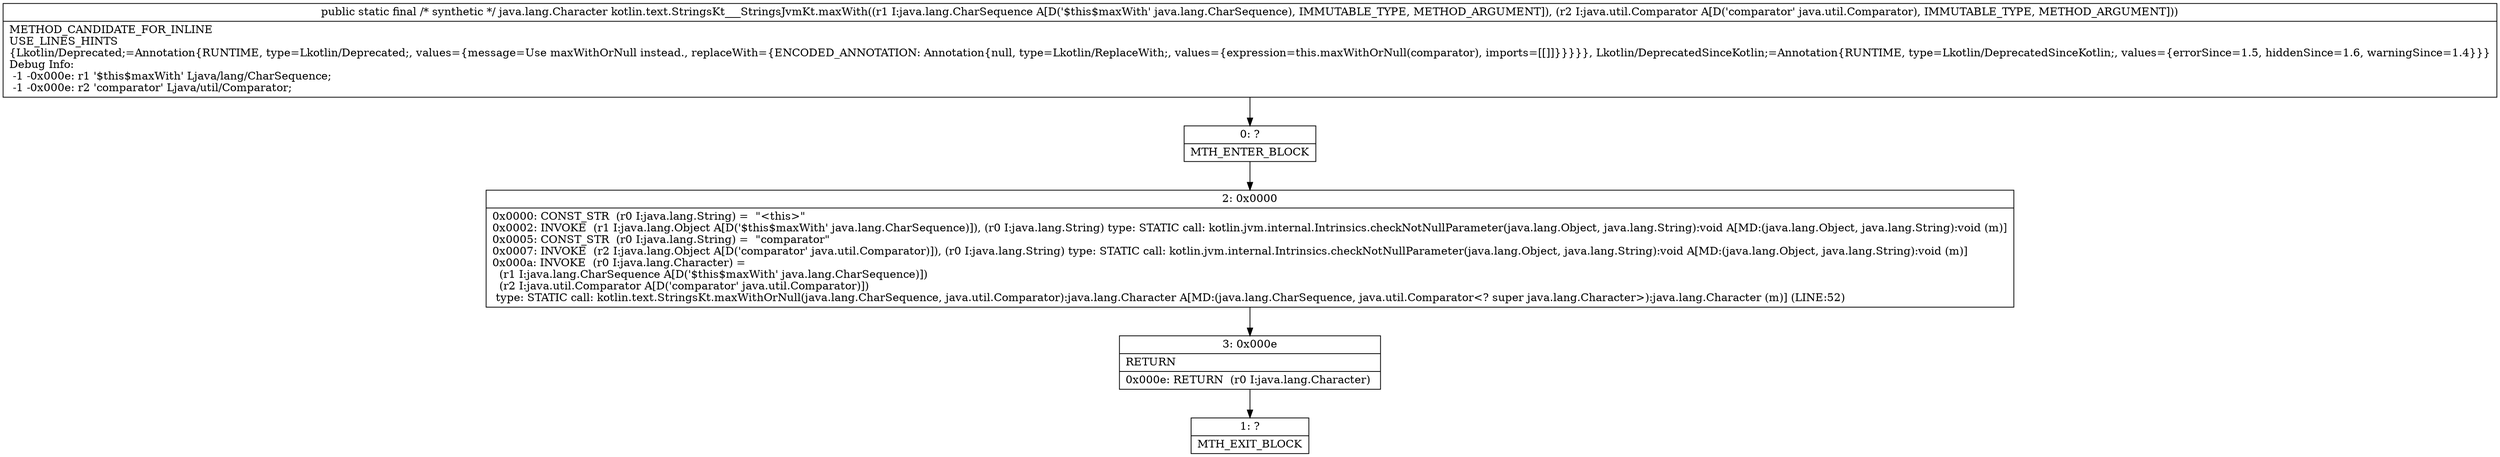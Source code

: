 digraph "CFG forkotlin.text.StringsKt___StringsJvmKt.maxWith(Ljava\/lang\/CharSequence;Ljava\/util\/Comparator;)Ljava\/lang\/Character;" {
Node_0 [shape=record,label="{0\:\ ?|MTH_ENTER_BLOCK\l}"];
Node_2 [shape=record,label="{2\:\ 0x0000|0x0000: CONST_STR  (r0 I:java.lang.String) =  \"\<this\>\" \l0x0002: INVOKE  (r1 I:java.lang.Object A[D('$this$maxWith' java.lang.CharSequence)]), (r0 I:java.lang.String) type: STATIC call: kotlin.jvm.internal.Intrinsics.checkNotNullParameter(java.lang.Object, java.lang.String):void A[MD:(java.lang.Object, java.lang.String):void (m)]\l0x0005: CONST_STR  (r0 I:java.lang.String) =  \"comparator\" \l0x0007: INVOKE  (r2 I:java.lang.Object A[D('comparator' java.util.Comparator)]), (r0 I:java.lang.String) type: STATIC call: kotlin.jvm.internal.Intrinsics.checkNotNullParameter(java.lang.Object, java.lang.String):void A[MD:(java.lang.Object, java.lang.String):void (m)]\l0x000a: INVOKE  (r0 I:java.lang.Character) = \l  (r1 I:java.lang.CharSequence A[D('$this$maxWith' java.lang.CharSequence)])\l  (r2 I:java.util.Comparator A[D('comparator' java.util.Comparator)])\l type: STATIC call: kotlin.text.StringsKt.maxWithOrNull(java.lang.CharSequence, java.util.Comparator):java.lang.Character A[MD:(java.lang.CharSequence, java.util.Comparator\<? super java.lang.Character\>):java.lang.Character (m)] (LINE:52)\l}"];
Node_3 [shape=record,label="{3\:\ 0x000e|RETURN\l|0x000e: RETURN  (r0 I:java.lang.Character) \l}"];
Node_1 [shape=record,label="{1\:\ ?|MTH_EXIT_BLOCK\l}"];
MethodNode[shape=record,label="{public static final \/* synthetic *\/ java.lang.Character kotlin.text.StringsKt___StringsJvmKt.maxWith((r1 I:java.lang.CharSequence A[D('$this$maxWith' java.lang.CharSequence), IMMUTABLE_TYPE, METHOD_ARGUMENT]), (r2 I:java.util.Comparator A[D('comparator' java.util.Comparator), IMMUTABLE_TYPE, METHOD_ARGUMENT]))  | METHOD_CANDIDATE_FOR_INLINE\lUSE_LINES_HINTS\l\{Lkotlin\/Deprecated;=Annotation\{RUNTIME, type=Lkotlin\/Deprecated;, values=\{message=Use maxWithOrNull instead., replaceWith=\{ENCODED_ANNOTATION: Annotation\{null, type=Lkotlin\/ReplaceWith;, values=\{expression=this.maxWithOrNull(comparator), imports=[[]]\}\}\}\}\}, Lkotlin\/DeprecatedSinceKotlin;=Annotation\{RUNTIME, type=Lkotlin\/DeprecatedSinceKotlin;, values=\{errorSince=1.5, hiddenSince=1.6, warningSince=1.4\}\}\}\lDebug Info:\l  \-1 \-0x000e: r1 '$this$maxWith' Ljava\/lang\/CharSequence;\l  \-1 \-0x000e: r2 'comparator' Ljava\/util\/Comparator;\l}"];
MethodNode -> Node_0;Node_0 -> Node_2;
Node_2 -> Node_3;
Node_3 -> Node_1;
}

